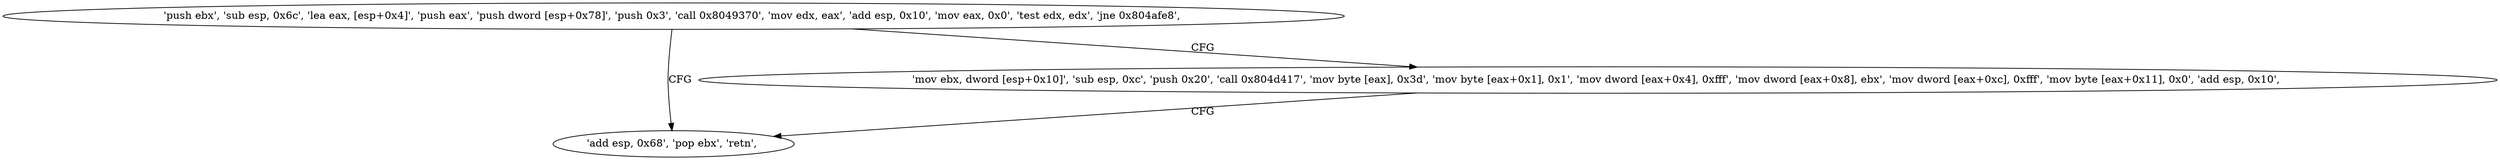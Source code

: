 digraph "func" {
"134524825" [label = "'push ebx', 'sub esp, 0x6c', 'lea eax, [esp+0x4]', 'push eax', 'push dword [esp+0x78]', 'push 0x3', 'call 0x8049370', 'mov edx, eax', 'add esp, 0x10', 'mov eax, 0x0', 'test edx, edx', 'jne 0x804afe8', " ]
"134524904" [label = "'add esp, 0x68', 'pop ebx', 'retn', " ]
"134524859" [label = "'mov ebx, dword [esp+0x10]', 'sub esp, 0xc', 'push 0x20', 'call 0x804d417', 'mov byte [eax], 0x3d', 'mov byte [eax+0x1], 0x1', 'mov dword [eax+0x4], 0xfff', 'mov dword [eax+0x8], ebx', 'mov dword [eax+0xc], 0xfff', 'mov byte [eax+0x11], 0x0', 'add esp, 0x10', " ]
"134524825" -> "134524904" [ label = "CFG" ]
"134524825" -> "134524859" [ label = "CFG" ]
"134524859" -> "134524904" [ label = "CFG" ]
}
